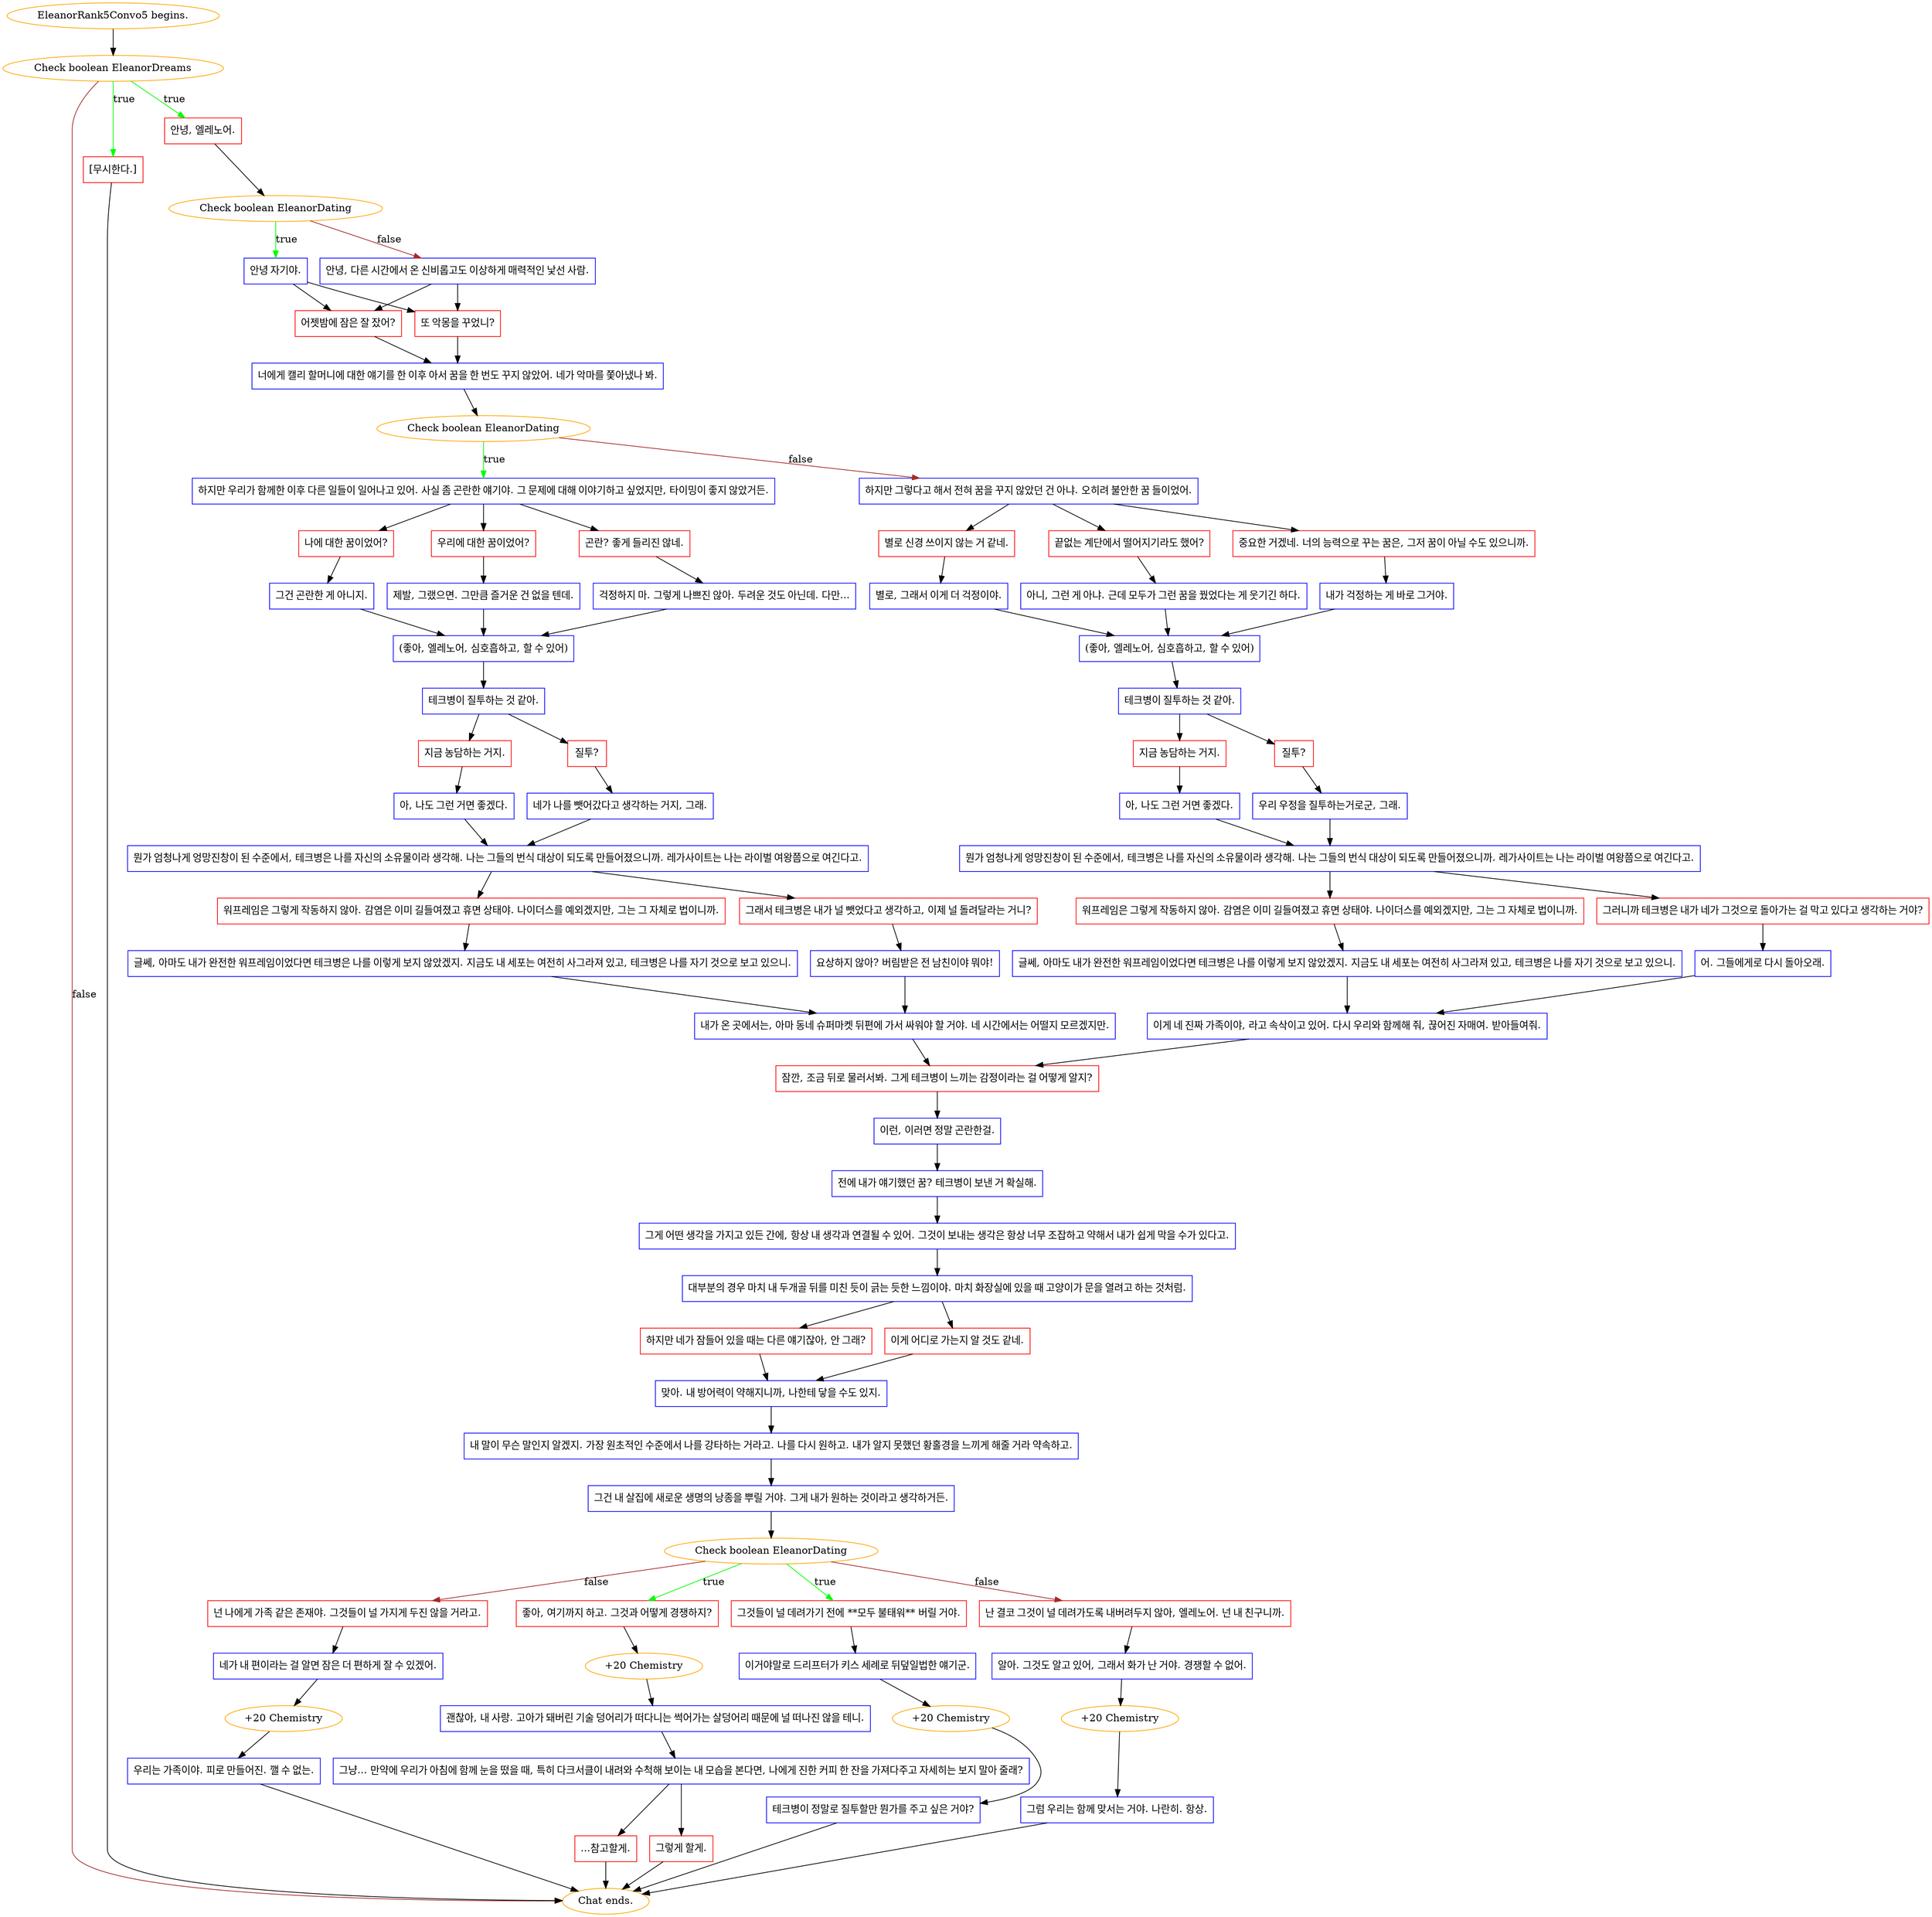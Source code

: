 digraph {
	"EleanorRank5Convo5 begins." [color=orange];
		"EleanorRank5Convo5 begins." -> j2010599810;
	j2010599810 [label="Check boolean EleanorDreams",color=orange];
		j2010599810 -> j2584227884 [label=true,color=green];
		j2010599810 -> j3220779863 [label=true,color=green];
		j2010599810 -> "Chat ends." [label=false,color=brown];
	j2584227884 [label="안녕, 엘레노어.",shape=box,color=red];
		j2584227884 -> j1518854856;
	j3220779863 [label="[무시한다.]",shape=box,color=red];
		j3220779863 -> "Chat ends.";
	"Chat ends." [color=orange];
	j1518854856 [label="Check boolean EleanorDating",color=orange];
		j1518854856 -> j1200495094 [label=true,color=green];
		j1518854856 -> j1443239680 [label=false,color=brown];
	j1200495094 [label="안녕 자기야.",shape=box,color=blue];
		j1200495094 -> j202195866;
		j1200495094 -> j721035579;
	j1443239680 [label="안녕, 다른 시간에서 온 신비롭고도 이상하게 매력적인 낯선 사람.",shape=box,color=blue];
		j1443239680 -> j202195866;
		j1443239680 -> j721035579;
	j202195866 [label="어젯밤에 잠은 잘 잤어?",shape=box,color=red];
		j202195866 -> j2136676272;
	j721035579 [label="또 악몽을 꾸었니?",shape=box,color=red];
		j721035579 -> j2136676272;
	j2136676272 [label="너에게 캘리 할머니에 대한 얘기를 한 이후 아서 꿈을 한 번도 꾸지 않았어. 네가 악마를 쫓아냈나 봐.",shape=box,color=blue];
		j2136676272 -> j3019953371;
	j3019953371 [label="Check boolean EleanorDating",color=orange];
		j3019953371 -> j3862052196 [label=true,color=green];
		j3019953371 -> j581240252 [label=false,color=brown];
	j3862052196 [label="하지만 우리가 함께한 이후 다른 일들이 일어나고 있어. 사실 좀 곤란한 얘기야. 그 문제에 대해 이야기하고 싶었지만, 타이밍이 좋지 않았거든.",shape=box,color=blue];
		j3862052196 -> j2380324741;
		j3862052196 -> j3827913940;
		j3862052196 -> j2854477899;
	j581240252 [label="하지만 그렇다고 해서 전혀 꿈을 꾸지 않았던 건 아냐. 오히려 불안한 꿈 들이었어.",shape=box,color=blue];
		j581240252 -> j884107233;
		j581240252 -> j2419797753;
		j581240252 -> j2408041630;
	j2380324741 [label="나에 대한 꿈이었어?",shape=box,color=red];
		j2380324741 -> j1956532979;
	j3827913940 [label="우리에 대한 꿈이었어?",shape=box,color=red];
		j3827913940 -> j1739661993;
	j2854477899 [label="곤란? 좋게 들리진 않네.",shape=box,color=red];
		j2854477899 -> j1943125143;
	j884107233 [label="별로 신경 쓰이지 않는 거 같네.",shape=box,color=red];
		j884107233 -> j19946489;
	j2419797753 [label="끝없는 계단에서 떨어지기라도 했어?",shape=box,color=red];
		j2419797753 -> j2115110308;
	j2408041630 [label="중요한 거겠네. 너의 능력으로 꾸는 꿈은, 그저 꿈이 아닐 수도 있으니까.",shape=box,color=red];
		j2408041630 -> j2809271922;
	j1956532979 [label="그건 곤란한 게 아니지.",shape=box,color=blue];
		j1956532979 -> j382140817;
	j1739661993 [label="제발, 그랬으면. 그만큼 즐거운 건 없을 텐데.",shape=box,color=blue];
		j1739661993 -> j382140817;
	j1943125143 [label="걱정하지 마. 그렇게 나쁘진 않아. 두려운 것도 아닌데. 다만...",shape=box,color=blue];
		j1943125143 -> j382140817;
	j19946489 [label="별로, 그래서 이게 더 걱정이야.",shape=box,color=blue];
		j19946489 -> j1773572723;
	j2115110308 [label="아니, 그런 게 아냐. 근데 모두가 그런 꿈을 꿨었다는 게 웃기긴 하다.",shape=box,color=blue];
		j2115110308 -> j1773572723;
	j2809271922 [label="내가 걱정하는 게 바로 그거야.",shape=box,color=blue];
		j2809271922 -> j1773572723;
	j382140817 [label="(좋아, 엘레노어, 심호흡하고, 할 수 있어)",shape=box,color=blue];
		j382140817 -> j1610337776;
	j1773572723 [label="(좋아, 엘레노어, 심호흡하고, 할 수 있어)",shape=box,color=blue];
		j1773572723 -> j3560298546;
	j1610337776 [label="테크병이 질투하는 것 같아.",shape=box,color=blue];
		j1610337776 -> j3774382626;
		j1610337776 -> j10871640;
	j3560298546 [label="테크병이 질투하는 것 같아.",shape=box,color=blue];
		j3560298546 -> j92687165;
		j3560298546 -> j313063295;
	j3774382626 [label="지금 농담하는 거지.",shape=box,color=red];
		j3774382626 -> j2884369558;
	j10871640 [label="질투?",shape=box,color=red];
		j10871640 -> j3779643930;
	j92687165 [label="지금 농담하는 거지.",shape=box,color=red];
		j92687165 -> j871468195;
	j313063295 [label="질투?",shape=box,color=red];
		j313063295 -> j2304592816;
	j2884369558 [label="아, 나도 그런 거면 좋겠다.",shape=box,color=blue];
		j2884369558 -> j1171795696;
	j3779643930 [label="네가 나를 뺏어갔다고 생각하는 거지, 그래.",shape=box,color=blue];
		j3779643930 -> j1171795696;
	j871468195 [label="아, 나도 그런 거면 좋겠다.",shape=box,color=blue];
		j871468195 -> j2089419684;
	j2304592816 [label="우리 우정을 질투하는거로군, 그래.",shape=box,color=blue];
		j2304592816 -> j2089419684;
	j1171795696 [label="뭔가 엄청나게 엉망진창이 된 수준에서, 테크병은 나를 자신의 소유물이라 생각해. 나는 그들의 번식 대상이 되도록 만들어졌으니까. 레가사이트는 나는 라이벌 여왕쯤으로 여긴다고.",shape=box,color=blue];
		j1171795696 -> j4294540850;
		j1171795696 -> j520789967;
	j2089419684 [label="뭔가 엄청나게 엉망진창이 된 수준에서, 테크병은 나를 자신의 소유물이라 생각해. 나는 그들의 번식 대상이 되도록 만들어졌으니까. 레가사이트는 나는 라이벌 여왕쯤으로 여긴다고.",shape=box,color=blue];
		j2089419684 -> j1663291922;
		j2089419684 -> j1045752961;
	j4294540850 [label="워프레임은 그렇게 작동하지 않아. 감염은 이미 길들여졌고 휴면 상태야. 나이더스를 예외겠지만, 그는 그 자체로 법이니까.",shape=box,color=red];
		j4294540850 -> j590318818;
	j520789967 [label="그래서 테크병은 내가 널 뺏었다고 생각하고, 이제 널 돌려달라는 거니?",shape=box,color=red];
		j520789967 -> j2474547030;
	j1663291922 [label="워프레임은 그렇게 작동하지 않아. 감염은 이미 길들여졌고 휴면 상태야. 나이더스를 예외겠지만, 그는 그 자체로 법이니까.",shape=box,color=red];
		j1663291922 -> j251070694;
	j1045752961 [label="그러니까 테크병은 내가 네가 그것으로 돌아가는 걸 막고 있다고 생각하는 거야?",shape=box,color=red];
		j1045752961 -> j2802258511;
	j590318818 [label="글쎄, 아마도 내가 완전한 워프레임이었다면 테크병은 나를 이렇게 보지 않았겠지. 지금도 내 세포는 여전히 사그라져 있고, 테크병은 나를 자기 것으로 보고 있으니.",shape=box,color=blue];
		j590318818 -> j296494856;
	j2474547030 [label="요상하지 않아? 버림받은 전 남친이야 뭐야!",shape=box,color=blue];
		j2474547030 -> j296494856;
	j251070694 [label="글쎄, 아마도 내가 완전한 워프레임이었다면 테크병은 나를 이렇게 보지 않았겠지. 지금도 내 세포는 여전히 사그라져 있고, 테크병은 나를 자기 것으로 보고 있으니.",shape=box,color=blue];
		j251070694 -> j1632953139;
	j2802258511 [label="어. 그들에게로 다시 돌아오래.",shape=box,color=blue];
		j2802258511 -> j1632953139;
	j296494856 [label="내가 온 곳에서는, 아마 동네 슈퍼마켓 뒤편에 가서 싸워야 할 거야. 네 시간에서는 어떨지 모르겠지만.",shape=box,color=blue];
		j296494856 -> j535956826;
	j1632953139 [label="이게 네 진짜 가족이야, 라고 속삭이고 있어. 다시 우리와 함께해 줘, 끊어진 자매여. 받아들여줘.",shape=box,color=blue];
		j1632953139 -> j535956826;
	j535956826 [label="잠깐, 조금 뒤로 물러서봐. 그게 테크병이 느끼는 감정이라는 걸 어떻게 알지?",shape=box,color=red];
		j535956826 -> j1653887590;
	j1653887590 [label="이런, 이러면 정말 곤란한걸.",shape=box,color=blue];
		j1653887590 -> j2893353085;
	j2893353085 [label="전에 내가 얘기했던 꿈? 테크병이 보낸 거 확실해.",shape=box,color=blue];
		j2893353085 -> j2672377426;
	j2672377426 [label="그게 어떤 생각을 가지고 있든 간에, 항상 내 생각과 연결될 수 있어. 그것이 보내는 생각은 항상 너무 조잡하고 약해서 내가 쉽게 막을 수가 있다고.",shape=box,color=blue];
		j2672377426 -> j3671022065;
	j3671022065 [label="대부분의 경우 마치 내 두개골 뒤를 미친 듯이 긁는 듯한 느낌이야. 마치 화장실에 있을 때 고양이가 문을 열려고 하는 것처럼.",shape=box,color=blue];
		j3671022065 -> j3095415236;
		j3671022065 -> j2343293264;
	j3095415236 [label="하지만 네가 잠들어 있을 때는 다른 얘기잖아, 안 그래?",shape=box,color=red];
		j3095415236 -> j1029039539;
	j2343293264 [label="이게 어디로 가는지 알 것도 같네.",shape=box,color=red];
		j2343293264 -> j1029039539;
	j1029039539 [label="맞아. 내 방어력이 약해지니까, 나한테 닿을 수도 있지.",shape=box,color=blue];
		j1029039539 -> j3243313856;
	j3243313856 [label="내 말이 무슨 말인지 알겠지. 가장 원초적인 수준에서 나를 강타하는 거라고. 나를 다시 원하고. 내가 알지 못했던 황홀경을 느끼게 해줄 거라 약속하고.",shape=box,color=blue];
		j3243313856 -> j3686827017;
	j3686827017 [label="그건 내 살집에 새로운 생명의 낭종을 뿌릴 거야. 그게 내가 원하는 것이라고 생각하거든.",shape=box,color=blue];
		j3686827017 -> j3322718474;
	j3322718474 [label="Check boolean EleanorDating",color=orange];
		j3322718474 -> j2678008663 [label=true,color=green];
		j3322718474 -> j567713500 [label=true,color=green];
		j3322718474 -> j2640026601 [label=false,color=brown];
		j3322718474 -> j97400555 [label=false,color=brown];
	j2678008663 [label="좋아, 여기까지 하고. 그것과 어떻게 경쟁하지?",shape=box,color=red];
		j2678008663 -> j3338978900;
	j567713500 [label="그것들이 널 데려가기 전에 **모두 불태워** 버릴 거야.",shape=box,color=red];
		j567713500 -> j2008030390;
	j2640026601 [label="난 결코 그것이 널 데려가도록 내버려두지 않아, 엘레노어. 넌 내 친구니까.",shape=box,color=red];
		j2640026601 -> j4056917591;
	j97400555 [label="넌 나에게 가족 같은 존재야. 그것들이 널 가지게 두진 않을 거라고.",shape=box,color=red];
		j97400555 -> j1505710556;
	j3338978900 [label="+20 Chemistry",color=orange];
		j3338978900 -> j2427767659;
	j2008030390 [label="이거야말로 드리프터가 키스 세례로 뒤덮일법한 얘기군.",shape=box,color=blue];
		j2008030390 -> j3637874813;
	j4056917591 [label="알아. 그것도 알고 있어, 그래서 화가 난 거야. 경쟁할 수 없어.",shape=box,color=blue];
		j4056917591 -> j146294216;
	j1505710556 [label="네가 내 편이라는 걸 알면 잠은 더 편하게 잘 수 있겠어.",shape=box,color=blue];
		j1505710556 -> j3348385766;
	j2427767659 [label="괜찮아, 내 사랑. 고아가 돼버린 기술 덩어리가 떠다니는 썩어가는 살덩어리 때문에 널 떠나진 않을 테니.",shape=box,color=blue];
		j2427767659 -> j3827286181;
	j3637874813 [label="+20 Chemistry",color=orange];
		j3637874813 -> j2050066825;
	j146294216 [label="+20 Chemistry",color=orange];
		j146294216 -> j2823651801;
	j3348385766 [label="+20 Chemistry",color=orange];
		j3348385766 -> j1243195616;
	j3827286181 [label="그냥... 만약에 우리가 아침에 함께 눈을 떴을 때, 특히 다크서클이 내려와 수척해 보이는 내 모습을 본다면, 나에게 진한 커피 한 잔을 가져다주고 자세히는 보지 말아 줄래?",shape=box,color=blue];
		j3827286181 -> j3719609161;
		j3827286181 -> j336043081;
	j2050066825 [label="테크병이 정말로 질투할만 뭔가를 주고 싶은 거야?",shape=box,color=blue];
		j2050066825 -> "Chat ends.";
	j2823651801 [label="그럼 우리는 함께 맞서는 거야. 나란히. 항상.",shape=box,color=blue];
		j2823651801 -> "Chat ends.";
	j1243195616 [label="우리는 가족이야. 피로 만들어진. 깰 수 없는.",shape=box,color=blue];
		j1243195616 -> "Chat ends.";
	j3719609161 [label="그렇게 할게.",shape=box,color=red];
		j3719609161 -> "Chat ends.";
	j336043081 [label="...참고할게.",shape=box,color=red];
		j336043081 -> "Chat ends.";
}